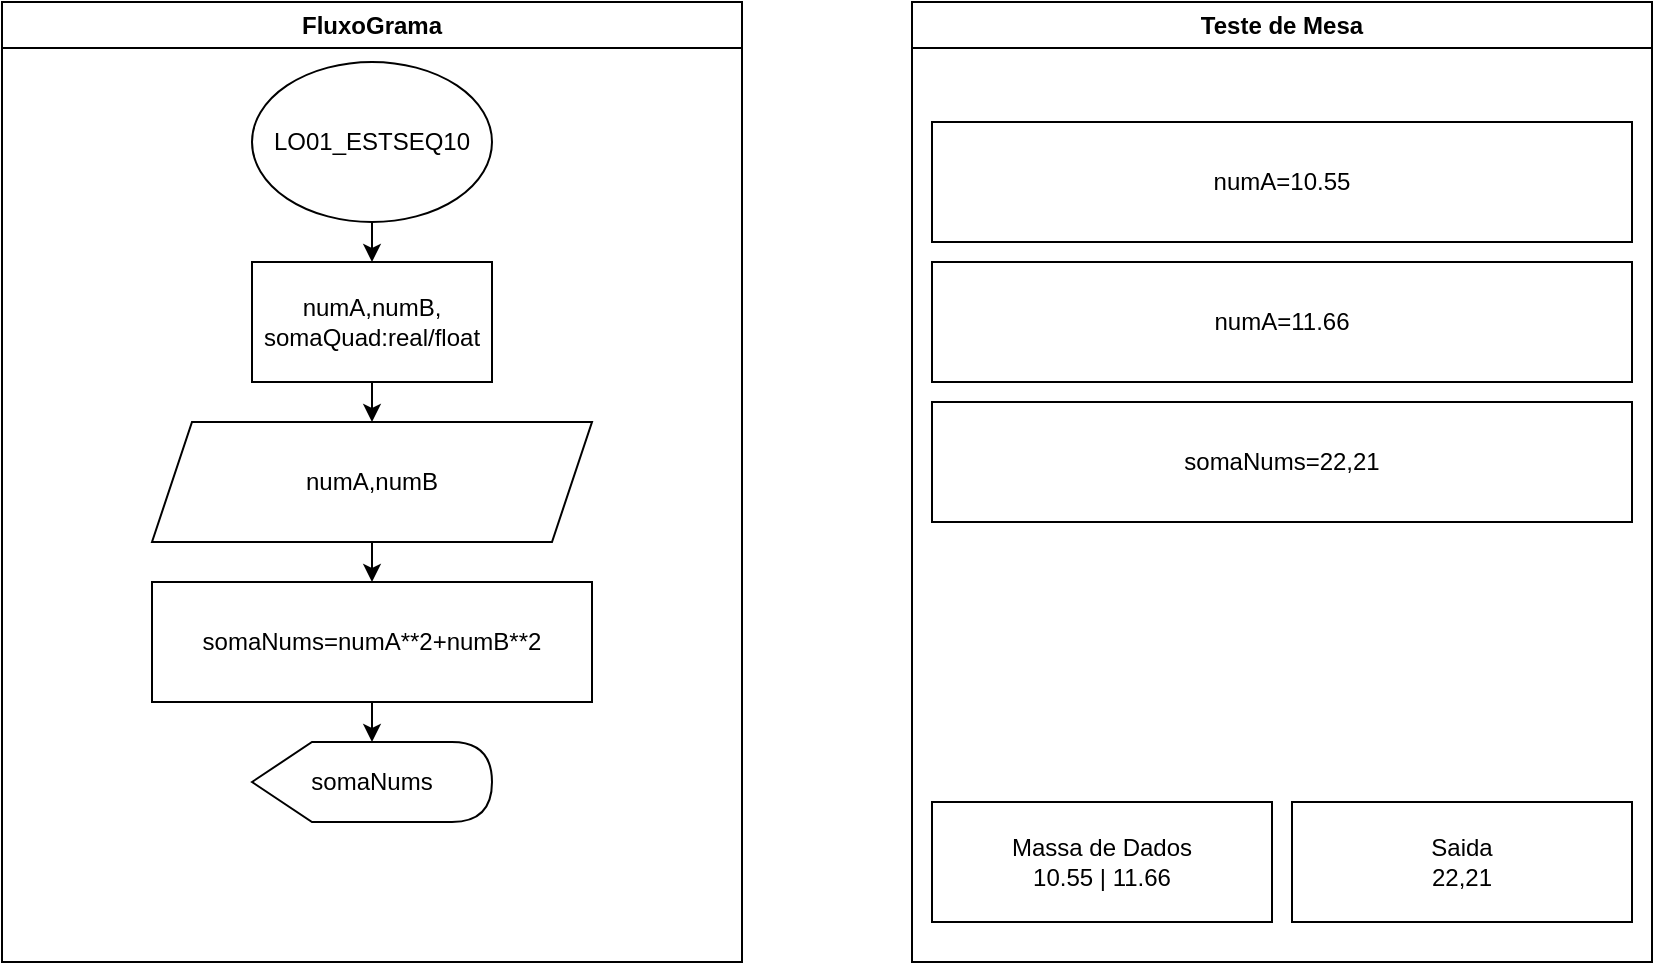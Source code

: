 <mxfile>
    <diagram id="B5PjFYgsdkwa8ROOCL-f" name="Page-1">
        <mxGraphModel dx="3946" dy="1228" grid="1" gridSize="10" guides="1" tooltips="1" connect="1" arrows="1" fold="1" page="1" pageScale="1" pageWidth="850" pageHeight="1100" math="0" shadow="0">
            <root>
                <mxCell id="0"/>
                <mxCell id="1" parent="0"/>
                <mxCell id="24" value="" style="edgeStyle=none;html=1;" edge="1" parent="1" source="25" target="27">
                    <mxGeometry relative="1" as="geometry"/>
                </mxCell>
                <mxCell id="25" value="LO01_ESTSEQ10" style="ellipse;whiteSpace=wrap;html=1;" vertex="1" parent="1">
                    <mxGeometry x="-325" y="190" width="120" height="80" as="geometry"/>
                </mxCell>
                <mxCell id="26" value="" style="edgeStyle=none;html=1;" edge="1" parent="1" source="27" target="29">
                    <mxGeometry relative="1" as="geometry"/>
                </mxCell>
                <mxCell id="27" value="numA,numB, somaQuad:real/float" style="rounded=0;whiteSpace=wrap;html=1;" vertex="1" parent="1">
                    <mxGeometry x="-325" y="290" width="120" height="60" as="geometry"/>
                </mxCell>
                <mxCell id="28" value="" style="edgeStyle=none;html=1;" edge="1" parent="1" source="29" target="31">
                    <mxGeometry relative="1" as="geometry"/>
                </mxCell>
                <mxCell id="29" value="numA,numB" style="shape=parallelogram;perimeter=parallelogramPerimeter;whiteSpace=wrap;html=1;fixedSize=1;" vertex="1" parent="1">
                    <mxGeometry x="-375" y="370" width="220" height="60" as="geometry"/>
                </mxCell>
                <mxCell id="30" value="" style="edgeStyle=none;html=1;" edge="1" parent="1" source="31" target="32">
                    <mxGeometry relative="1" as="geometry"/>
                </mxCell>
                <mxCell id="31" value="&lt;span style=&quot;color: rgb(0, 0, 0);&quot;&gt;somaNums=numA**2+numB**2&lt;/span&gt;" style="rounded=0;whiteSpace=wrap;html=1;" vertex="1" parent="1">
                    <mxGeometry x="-375" y="450" width="220" height="60" as="geometry"/>
                </mxCell>
                <mxCell id="32" value="somaNums" style="shape=display;whiteSpace=wrap;html=1;" vertex="1" parent="1">
                    <mxGeometry x="-325" y="530" width="120" height="40" as="geometry"/>
                </mxCell>
                <mxCell id="33" value="Teste de Mesa" style="swimlane;whiteSpace=wrap;html=1;" vertex="1" parent="1">
                    <mxGeometry x="5" y="160" width="370" height="480" as="geometry"/>
                </mxCell>
                <mxCell id="34" value="Massa de Dados&lt;br&gt;10.55 | 11.66" style="rounded=0;whiteSpace=wrap;html=1;" vertex="1" parent="33">
                    <mxGeometry x="10" y="400" width="170" height="60" as="geometry"/>
                </mxCell>
                <mxCell id="35" value="Saida&lt;br&gt;22,21" style="rounded=0;whiteSpace=wrap;html=1;" vertex="1" parent="33">
                    <mxGeometry x="190" y="400" width="170" height="60" as="geometry"/>
                </mxCell>
                <mxCell id="36" value="somaNums=22,21" style="rounded=0;whiteSpace=wrap;html=1;" vertex="1" parent="33">
                    <mxGeometry x="10" y="200" width="350" height="60" as="geometry"/>
                </mxCell>
                <mxCell id="37" value="numA=11.66" style="rounded=0;whiteSpace=wrap;html=1;" vertex="1" parent="33">
                    <mxGeometry x="10" y="130" width="350" height="60" as="geometry"/>
                </mxCell>
                <mxCell id="38" value="numA=10.55" style="rounded=0;whiteSpace=wrap;html=1;" vertex="1" parent="1">
                    <mxGeometry x="15" y="220" width="350" height="60" as="geometry"/>
                </mxCell>
                <mxCell id="39" value="FluxoGrama" style="swimlane;whiteSpace=wrap;html=1;" vertex="1" parent="1">
                    <mxGeometry x="-450" y="160" width="370" height="480" as="geometry"/>
                </mxCell>
            </root>
        </mxGraphModel>
    </diagram>
</mxfile>
